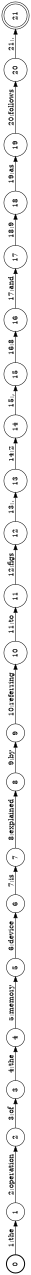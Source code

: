 digraph FST {
rankdir = LR;
size = "8.5,11";
label = "";
center = 1;
orientation = Landscape;
ranksep = "0.4";
nodesep = "0.25";
0 [label = "0", shape = circle, style = bold, fontsize = 14]
	0 -> 1 [label = "1:the", fontsize = 14];
1 [label = "1", shape = circle, style = solid, fontsize = 14]
	1 -> 2 [label = "2:operation", fontsize = 14];
2 [label = "2", shape = circle, style = solid, fontsize = 14]
	2 -> 3 [label = "3:of", fontsize = 14];
3 [label = "3", shape = circle, style = solid, fontsize = 14]
	3 -> 4 [label = "4:the", fontsize = 14];
4 [label = "4", shape = circle, style = solid, fontsize = 14]
	4 -> 5 [label = "5:memory", fontsize = 14];
5 [label = "5", shape = circle, style = solid, fontsize = 14]
	5 -> 6 [label = "6:device", fontsize = 14];
6 [label = "6", shape = circle, style = solid, fontsize = 14]
	6 -> 7 [label = "7:is", fontsize = 14];
7 [label = "7", shape = circle, style = solid, fontsize = 14]
	7 -> 8 [label = "8:explained", fontsize = 14];
8 [label = "8", shape = circle, style = solid, fontsize = 14]
	8 -> 9 [label = "9:by", fontsize = 14];
9 [label = "9", shape = circle, style = solid, fontsize = 14]
	9 -> 10 [label = "10:referring", fontsize = 14];
10 [label = "10", shape = circle, style = solid, fontsize = 14]
	10 -> 11 [label = "11:to", fontsize = 14];
11 [label = "11", shape = circle, style = solid, fontsize = 14]
	11 -> 12 [label = "12:figs", fontsize = 14];
12 [label = "12", shape = circle, style = solid, fontsize = 14]
	12 -> 13 [label = "13:.", fontsize = 14];
13 [label = "13", shape = circle, style = solid, fontsize = 14]
	13 -> 14 [label = "14:2", fontsize = 14];
14 [label = "14", shape = circle, style = solid, fontsize = 14]
	14 -> 15 [label = "15:,", fontsize = 14];
15 [label = "15", shape = circle, style = solid, fontsize = 14]
	15 -> 16 [label = "16:8", fontsize = 14];
16 [label = "16", shape = circle, style = solid, fontsize = 14]
	16 -> 17 [label = "17:and", fontsize = 14];
17 [label = "17", shape = circle, style = solid, fontsize = 14]
	17 -> 18 [label = "18:9", fontsize = 14];
18 [label = "18", shape = circle, style = solid, fontsize = 14]
	18 -> 19 [label = "19:as", fontsize = 14];
19 [label = "19", shape = circle, style = solid, fontsize = 14]
	19 -> 20 [label = "20:follows", fontsize = 14];
20 [label = "20", shape = circle, style = solid, fontsize = 14]
	20 -> 21 [label = "21:.", fontsize = 14];
21 [label = "21", shape = doublecircle, style = solid, fontsize = 14]
}
